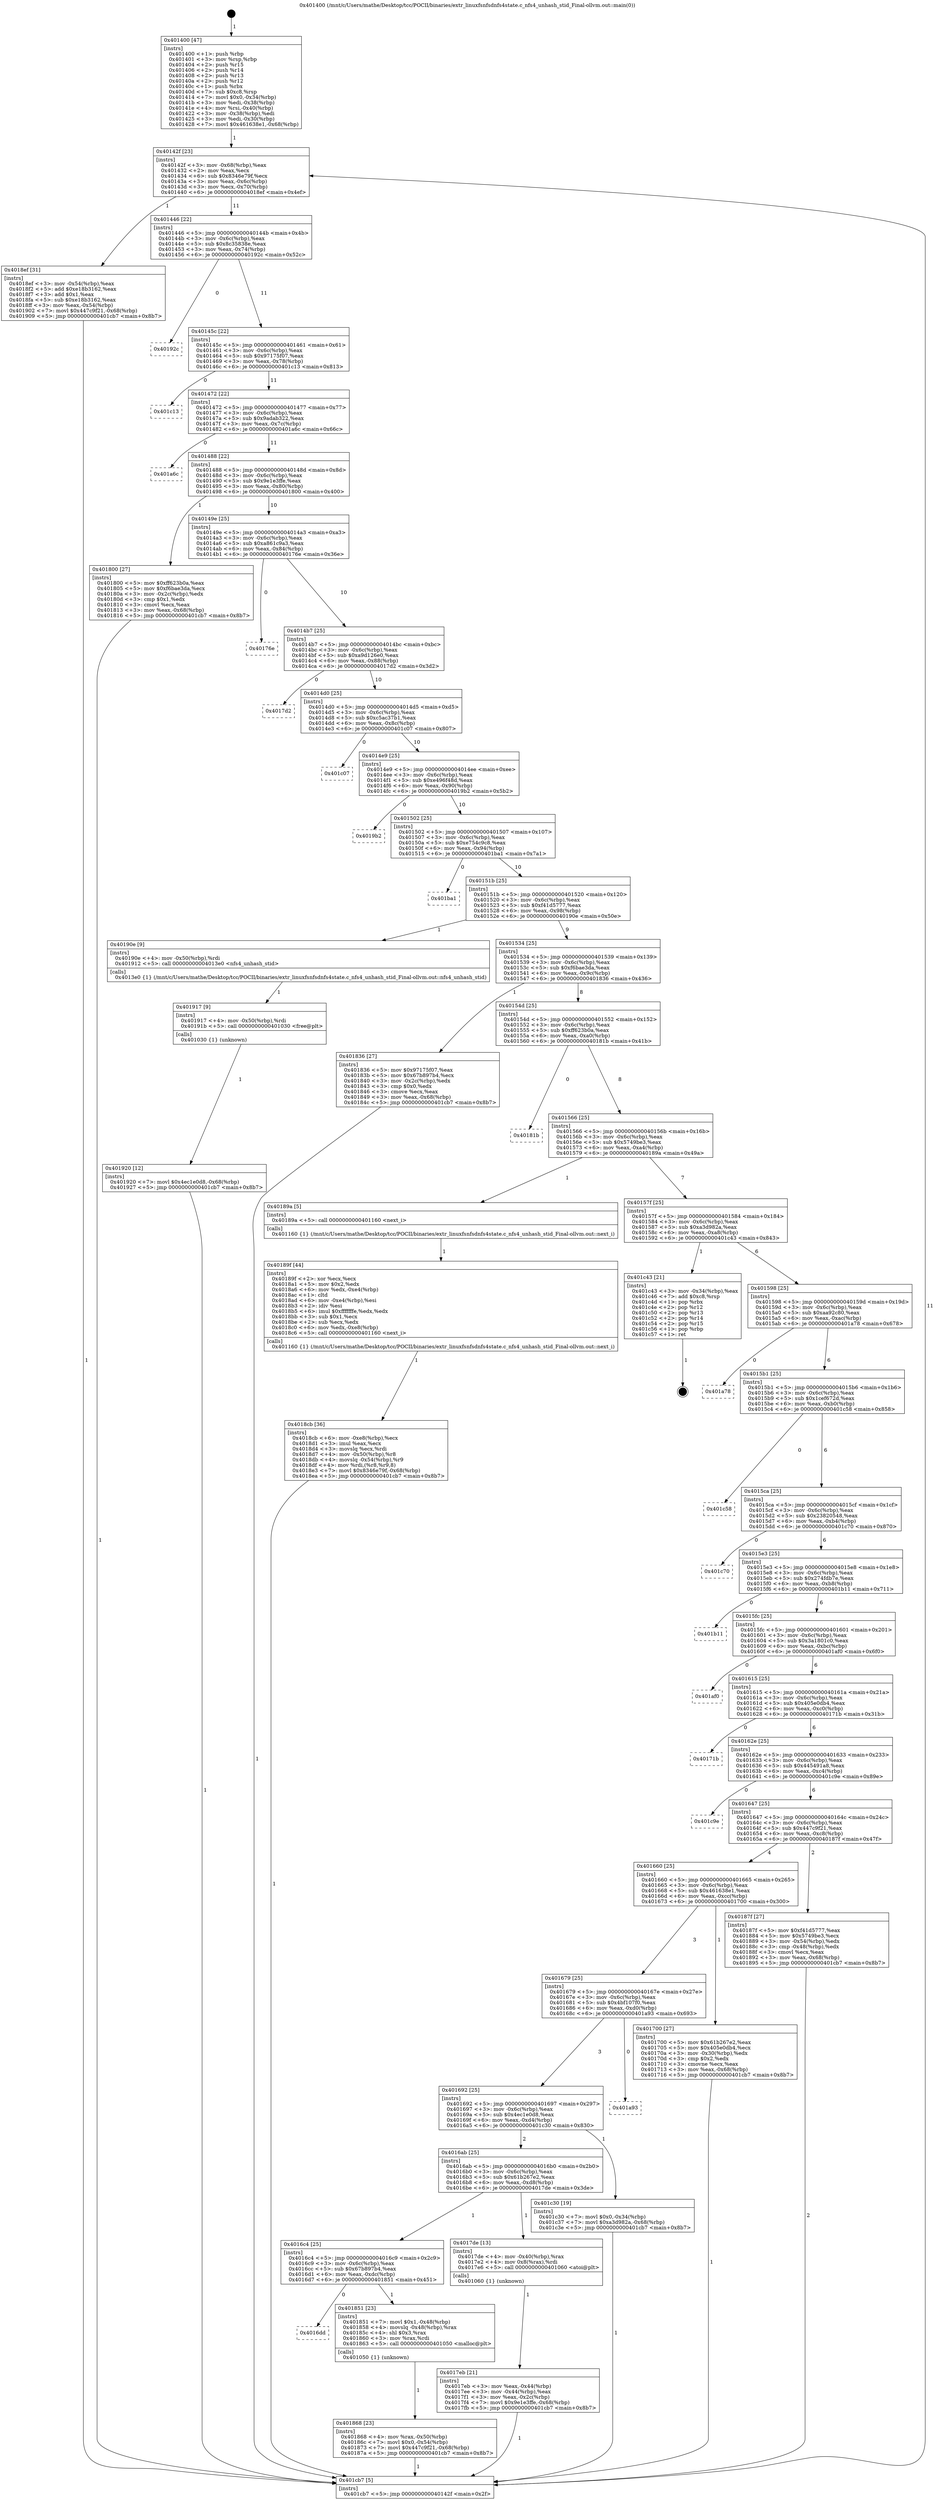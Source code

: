 digraph "0x401400" {
  label = "0x401400 (/mnt/c/Users/mathe/Desktop/tcc/POCII/binaries/extr_linuxfsnfsdnfs4state.c_nfs4_unhash_stid_Final-ollvm.out::main(0))"
  labelloc = "t"
  node[shape=record]

  Entry [label="",width=0.3,height=0.3,shape=circle,fillcolor=black,style=filled]
  "0x40142f" [label="{
     0x40142f [23]\l
     | [instrs]\l
     &nbsp;&nbsp;0x40142f \<+3\>: mov -0x68(%rbp),%eax\l
     &nbsp;&nbsp;0x401432 \<+2\>: mov %eax,%ecx\l
     &nbsp;&nbsp;0x401434 \<+6\>: sub $0x8346e79f,%ecx\l
     &nbsp;&nbsp;0x40143a \<+3\>: mov %eax,-0x6c(%rbp)\l
     &nbsp;&nbsp;0x40143d \<+3\>: mov %ecx,-0x70(%rbp)\l
     &nbsp;&nbsp;0x401440 \<+6\>: je 00000000004018ef \<main+0x4ef\>\l
  }"]
  "0x4018ef" [label="{
     0x4018ef [31]\l
     | [instrs]\l
     &nbsp;&nbsp;0x4018ef \<+3\>: mov -0x54(%rbp),%eax\l
     &nbsp;&nbsp;0x4018f2 \<+5\>: add $0xe18b3162,%eax\l
     &nbsp;&nbsp;0x4018f7 \<+3\>: add $0x1,%eax\l
     &nbsp;&nbsp;0x4018fa \<+5\>: sub $0xe18b3162,%eax\l
     &nbsp;&nbsp;0x4018ff \<+3\>: mov %eax,-0x54(%rbp)\l
     &nbsp;&nbsp;0x401902 \<+7\>: movl $0x447c9f21,-0x68(%rbp)\l
     &nbsp;&nbsp;0x401909 \<+5\>: jmp 0000000000401cb7 \<main+0x8b7\>\l
  }"]
  "0x401446" [label="{
     0x401446 [22]\l
     | [instrs]\l
     &nbsp;&nbsp;0x401446 \<+5\>: jmp 000000000040144b \<main+0x4b\>\l
     &nbsp;&nbsp;0x40144b \<+3\>: mov -0x6c(%rbp),%eax\l
     &nbsp;&nbsp;0x40144e \<+5\>: sub $0x8c35838e,%eax\l
     &nbsp;&nbsp;0x401453 \<+3\>: mov %eax,-0x74(%rbp)\l
     &nbsp;&nbsp;0x401456 \<+6\>: je 000000000040192c \<main+0x52c\>\l
  }"]
  Exit [label="",width=0.3,height=0.3,shape=circle,fillcolor=black,style=filled,peripheries=2]
  "0x40192c" [label="{
     0x40192c\l
  }", style=dashed]
  "0x40145c" [label="{
     0x40145c [22]\l
     | [instrs]\l
     &nbsp;&nbsp;0x40145c \<+5\>: jmp 0000000000401461 \<main+0x61\>\l
     &nbsp;&nbsp;0x401461 \<+3\>: mov -0x6c(%rbp),%eax\l
     &nbsp;&nbsp;0x401464 \<+5\>: sub $0x97175f07,%eax\l
     &nbsp;&nbsp;0x401469 \<+3\>: mov %eax,-0x78(%rbp)\l
     &nbsp;&nbsp;0x40146c \<+6\>: je 0000000000401c13 \<main+0x813\>\l
  }"]
  "0x401920" [label="{
     0x401920 [12]\l
     | [instrs]\l
     &nbsp;&nbsp;0x401920 \<+7\>: movl $0x4ec1e0d8,-0x68(%rbp)\l
     &nbsp;&nbsp;0x401927 \<+5\>: jmp 0000000000401cb7 \<main+0x8b7\>\l
  }"]
  "0x401c13" [label="{
     0x401c13\l
  }", style=dashed]
  "0x401472" [label="{
     0x401472 [22]\l
     | [instrs]\l
     &nbsp;&nbsp;0x401472 \<+5\>: jmp 0000000000401477 \<main+0x77\>\l
     &nbsp;&nbsp;0x401477 \<+3\>: mov -0x6c(%rbp),%eax\l
     &nbsp;&nbsp;0x40147a \<+5\>: sub $0x9adab322,%eax\l
     &nbsp;&nbsp;0x40147f \<+3\>: mov %eax,-0x7c(%rbp)\l
     &nbsp;&nbsp;0x401482 \<+6\>: je 0000000000401a6c \<main+0x66c\>\l
  }"]
  "0x401917" [label="{
     0x401917 [9]\l
     | [instrs]\l
     &nbsp;&nbsp;0x401917 \<+4\>: mov -0x50(%rbp),%rdi\l
     &nbsp;&nbsp;0x40191b \<+5\>: call 0000000000401030 \<free@plt\>\l
     | [calls]\l
     &nbsp;&nbsp;0x401030 \{1\} (unknown)\l
  }"]
  "0x401a6c" [label="{
     0x401a6c\l
  }", style=dashed]
  "0x401488" [label="{
     0x401488 [22]\l
     | [instrs]\l
     &nbsp;&nbsp;0x401488 \<+5\>: jmp 000000000040148d \<main+0x8d\>\l
     &nbsp;&nbsp;0x40148d \<+3\>: mov -0x6c(%rbp),%eax\l
     &nbsp;&nbsp;0x401490 \<+5\>: sub $0x9e1e3ffe,%eax\l
     &nbsp;&nbsp;0x401495 \<+3\>: mov %eax,-0x80(%rbp)\l
     &nbsp;&nbsp;0x401498 \<+6\>: je 0000000000401800 \<main+0x400\>\l
  }"]
  "0x4018cb" [label="{
     0x4018cb [36]\l
     | [instrs]\l
     &nbsp;&nbsp;0x4018cb \<+6\>: mov -0xe8(%rbp),%ecx\l
     &nbsp;&nbsp;0x4018d1 \<+3\>: imul %eax,%ecx\l
     &nbsp;&nbsp;0x4018d4 \<+3\>: movslq %ecx,%rdi\l
     &nbsp;&nbsp;0x4018d7 \<+4\>: mov -0x50(%rbp),%r8\l
     &nbsp;&nbsp;0x4018db \<+4\>: movslq -0x54(%rbp),%r9\l
     &nbsp;&nbsp;0x4018df \<+4\>: mov %rdi,(%r8,%r9,8)\l
     &nbsp;&nbsp;0x4018e3 \<+7\>: movl $0x8346e79f,-0x68(%rbp)\l
     &nbsp;&nbsp;0x4018ea \<+5\>: jmp 0000000000401cb7 \<main+0x8b7\>\l
  }"]
  "0x401800" [label="{
     0x401800 [27]\l
     | [instrs]\l
     &nbsp;&nbsp;0x401800 \<+5\>: mov $0xff623b0a,%eax\l
     &nbsp;&nbsp;0x401805 \<+5\>: mov $0xf6bae3da,%ecx\l
     &nbsp;&nbsp;0x40180a \<+3\>: mov -0x2c(%rbp),%edx\l
     &nbsp;&nbsp;0x40180d \<+3\>: cmp $0x1,%edx\l
     &nbsp;&nbsp;0x401810 \<+3\>: cmovl %ecx,%eax\l
     &nbsp;&nbsp;0x401813 \<+3\>: mov %eax,-0x68(%rbp)\l
     &nbsp;&nbsp;0x401816 \<+5\>: jmp 0000000000401cb7 \<main+0x8b7\>\l
  }"]
  "0x40149e" [label="{
     0x40149e [25]\l
     | [instrs]\l
     &nbsp;&nbsp;0x40149e \<+5\>: jmp 00000000004014a3 \<main+0xa3\>\l
     &nbsp;&nbsp;0x4014a3 \<+3\>: mov -0x6c(%rbp),%eax\l
     &nbsp;&nbsp;0x4014a6 \<+5\>: sub $0xa861c9a3,%eax\l
     &nbsp;&nbsp;0x4014ab \<+6\>: mov %eax,-0x84(%rbp)\l
     &nbsp;&nbsp;0x4014b1 \<+6\>: je 000000000040176e \<main+0x36e\>\l
  }"]
  "0x40189f" [label="{
     0x40189f [44]\l
     | [instrs]\l
     &nbsp;&nbsp;0x40189f \<+2\>: xor %ecx,%ecx\l
     &nbsp;&nbsp;0x4018a1 \<+5\>: mov $0x2,%edx\l
     &nbsp;&nbsp;0x4018a6 \<+6\>: mov %edx,-0xe4(%rbp)\l
     &nbsp;&nbsp;0x4018ac \<+1\>: cltd\l
     &nbsp;&nbsp;0x4018ad \<+6\>: mov -0xe4(%rbp),%esi\l
     &nbsp;&nbsp;0x4018b3 \<+2\>: idiv %esi\l
     &nbsp;&nbsp;0x4018b5 \<+6\>: imul $0xfffffffe,%edx,%edx\l
     &nbsp;&nbsp;0x4018bb \<+3\>: sub $0x1,%ecx\l
     &nbsp;&nbsp;0x4018be \<+2\>: sub %ecx,%edx\l
     &nbsp;&nbsp;0x4018c0 \<+6\>: mov %edx,-0xe8(%rbp)\l
     &nbsp;&nbsp;0x4018c6 \<+5\>: call 0000000000401160 \<next_i\>\l
     | [calls]\l
     &nbsp;&nbsp;0x401160 \{1\} (/mnt/c/Users/mathe/Desktop/tcc/POCII/binaries/extr_linuxfsnfsdnfs4state.c_nfs4_unhash_stid_Final-ollvm.out::next_i)\l
  }"]
  "0x40176e" [label="{
     0x40176e\l
  }", style=dashed]
  "0x4014b7" [label="{
     0x4014b7 [25]\l
     | [instrs]\l
     &nbsp;&nbsp;0x4014b7 \<+5\>: jmp 00000000004014bc \<main+0xbc\>\l
     &nbsp;&nbsp;0x4014bc \<+3\>: mov -0x6c(%rbp),%eax\l
     &nbsp;&nbsp;0x4014bf \<+5\>: sub $0xa9d126e0,%eax\l
     &nbsp;&nbsp;0x4014c4 \<+6\>: mov %eax,-0x88(%rbp)\l
     &nbsp;&nbsp;0x4014ca \<+6\>: je 00000000004017d2 \<main+0x3d2\>\l
  }"]
  "0x401868" [label="{
     0x401868 [23]\l
     | [instrs]\l
     &nbsp;&nbsp;0x401868 \<+4\>: mov %rax,-0x50(%rbp)\l
     &nbsp;&nbsp;0x40186c \<+7\>: movl $0x0,-0x54(%rbp)\l
     &nbsp;&nbsp;0x401873 \<+7\>: movl $0x447c9f21,-0x68(%rbp)\l
     &nbsp;&nbsp;0x40187a \<+5\>: jmp 0000000000401cb7 \<main+0x8b7\>\l
  }"]
  "0x4017d2" [label="{
     0x4017d2\l
  }", style=dashed]
  "0x4014d0" [label="{
     0x4014d0 [25]\l
     | [instrs]\l
     &nbsp;&nbsp;0x4014d0 \<+5\>: jmp 00000000004014d5 \<main+0xd5\>\l
     &nbsp;&nbsp;0x4014d5 \<+3\>: mov -0x6c(%rbp),%eax\l
     &nbsp;&nbsp;0x4014d8 \<+5\>: sub $0xc5ac37b1,%eax\l
     &nbsp;&nbsp;0x4014dd \<+6\>: mov %eax,-0x8c(%rbp)\l
     &nbsp;&nbsp;0x4014e3 \<+6\>: je 0000000000401c07 \<main+0x807\>\l
  }"]
  "0x4016dd" [label="{
     0x4016dd\l
  }", style=dashed]
  "0x401c07" [label="{
     0x401c07\l
  }", style=dashed]
  "0x4014e9" [label="{
     0x4014e9 [25]\l
     | [instrs]\l
     &nbsp;&nbsp;0x4014e9 \<+5\>: jmp 00000000004014ee \<main+0xee\>\l
     &nbsp;&nbsp;0x4014ee \<+3\>: mov -0x6c(%rbp),%eax\l
     &nbsp;&nbsp;0x4014f1 \<+5\>: sub $0xe496f48d,%eax\l
     &nbsp;&nbsp;0x4014f6 \<+6\>: mov %eax,-0x90(%rbp)\l
     &nbsp;&nbsp;0x4014fc \<+6\>: je 00000000004019b2 \<main+0x5b2\>\l
  }"]
  "0x401851" [label="{
     0x401851 [23]\l
     | [instrs]\l
     &nbsp;&nbsp;0x401851 \<+7\>: movl $0x1,-0x48(%rbp)\l
     &nbsp;&nbsp;0x401858 \<+4\>: movslq -0x48(%rbp),%rax\l
     &nbsp;&nbsp;0x40185c \<+4\>: shl $0x3,%rax\l
     &nbsp;&nbsp;0x401860 \<+3\>: mov %rax,%rdi\l
     &nbsp;&nbsp;0x401863 \<+5\>: call 0000000000401050 \<malloc@plt\>\l
     | [calls]\l
     &nbsp;&nbsp;0x401050 \{1\} (unknown)\l
  }"]
  "0x4019b2" [label="{
     0x4019b2\l
  }", style=dashed]
  "0x401502" [label="{
     0x401502 [25]\l
     | [instrs]\l
     &nbsp;&nbsp;0x401502 \<+5\>: jmp 0000000000401507 \<main+0x107\>\l
     &nbsp;&nbsp;0x401507 \<+3\>: mov -0x6c(%rbp),%eax\l
     &nbsp;&nbsp;0x40150a \<+5\>: sub $0xe754c9c8,%eax\l
     &nbsp;&nbsp;0x40150f \<+6\>: mov %eax,-0x94(%rbp)\l
     &nbsp;&nbsp;0x401515 \<+6\>: je 0000000000401ba1 \<main+0x7a1\>\l
  }"]
  "0x4017eb" [label="{
     0x4017eb [21]\l
     | [instrs]\l
     &nbsp;&nbsp;0x4017eb \<+3\>: mov %eax,-0x44(%rbp)\l
     &nbsp;&nbsp;0x4017ee \<+3\>: mov -0x44(%rbp),%eax\l
     &nbsp;&nbsp;0x4017f1 \<+3\>: mov %eax,-0x2c(%rbp)\l
     &nbsp;&nbsp;0x4017f4 \<+7\>: movl $0x9e1e3ffe,-0x68(%rbp)\l
     &nbsp;&nbsp;0x4017fb \<+5\>: jmp 0000000000401cb7 \<main+0x8b7\>\l
  }"]
  "0x401ba1" [label="{
     0x401ba1\l
  }", style=dashed]
  "0x40151b" [label="{
     0x40151b [25]\l
     | [instrs]\l
     &nbsp;&nbsp;0x40151b \<+5\>: jmp 0000000000401520 \<main+0x120\>\l
     &nbsp;&nbsp;0x401520 \<+3\>: mov -0x6c(%rbp),%eax\l
     &nbsp;&nbsp;0x401523 \<+5\>: sub $0xf41d5777,%eax\l
     &nbsp;&nbsp;0x401528 \<+6\>: mov %eax,-0x98(%rbp)\l
     &nbsp;&nbsp;0x40152e \<+6\>: je 000000000040190e \<main+0x50e\>\l
  }"]
  "0x4016c4" [label="{
     0x4016c4 [25]\l
     | [instrs]\l
     &nbsp;&nbsp;0x4016c4 \<+5\>: jmp 00000000004016c9 \<main+0x2c9\>\l
     &nbsp;&nbsp;0x4016c9 \<+3\>: mov -0x6c(%rbp),%eax\l
     &nbsp;&nbsp;0x4016cc \<+5\>: sub $0x67b897b4,%eax\l
     &nbsp;&nbsp;0x4016d1 \<+6\>: mov %eax,-0xdc(%rbp)\l
     &nbsp;&nbsp;0x4016d7 \<+6\>: je 0000000000401851 \<main+0x451\>\l
  }"]
  "0x40190e" [label="{
     0x40190e [9]\l
     | [instrs]\l
     &nbsp;&nbsp;0x40190e \<+4\>: mov -0x50(%rbp),%rdi\l
     &nbsp;&nbsp;0x401912 \<+5\>: call 00000000004013e0 \<nfs4_unhash_stid\>\l
     | [calls]\l
     &nbsp;&nbsp;0x4013e0 \{1\} (/mnt/c/Users/mathe/Desktop/tcc/POCII/binaries/extr_linuxfsnfsdnfs4state.c_nfs4_unhash_stid_Final-ollvm.out::nfs4_unhash_stid)\l
  }"]
  "0x401534" [label="{
     0x401534 [25]\l
     | [instrs]\l
     &nbsp;&nbsp;0x401534 \<+5\>: jmp 0000000000401539 \<main+0x139\>\l
     &nbsp;&nbsp;0x401539 \<+3\>: mov -0x6c(%rbp),%eax\l
     &nbsp;&nbsp;0x40153c \<+5\>: sub $0xf6bae3da,%eax\l
     &nbsp;&nbsp;0x401541 \<+6\>: mov %eax,-0x9c(%rbp)\l
     &nbsp;&nbsp;0x401547 \<+6\>: je 0000000000401836 \<main+0x436\>\l
  }"]
  "0x4017de" [label="{
     0x4017de [13]\l
     | [instrs]\l
     &nbsp;&nbsp;0x4017de \<+4\>: mov -0x40(%rbp),%rax\l
     &nbsp;&nbsp;0x4017e2 \<+4\>: mov 0x8(%rax),%rdi\l
     &nbsp;&nbsp;0x4017e6 \<+5\>: call 0000000000401060 \<atoi@plt\>\l
     | [calls]\l
     &nbsp;&nbsp;0x401060 \{1\} (unknown)\l
  }"]
  "0x401836" [label="{
     0x401836 [27]\l
     | [instrs]\l
     &nbsp;&nbsp;0x401836 \<+5\>: mov $0x97175f07,%eax\l
     &nbsp;&nbsp;0x40183b \<+5\>: mov $0x67b897b4,%ecx\l
     &nbsp;&nbsp;0x401840 \<+3\>: mov -0x2c(%rbp),%edx\l
     &nbsp;&nbsp;0x401843 \<+3\>: cmp $0x0,%edx\l
     &nbsp;&nbsp;0x401846 \<+3\>: cmove %ecx,%eax\l
     &nbsp;&nbsp;0x401849 \<+3\>: mov %eax,-0x68(%rbp)\l
     &nbsp;&nbsp;0x40184c \<+5\>: jmp 0000000000401cb7 \<main+0x8b7\>\l
  }"]
  "0x40154d" [label="{
     0x40154d [25]\l
     | [instrs]\l
     &nbsp;&nbsp;0x40154d \<+5\>: jmp 0000000000401552 \<main+0x152\>\l
     &nbsp;&nbsp;0x401552 \<+3\>: mov -0x6c(%rbp),%eax\l
     &nbsp;&nbsp;0x401555 \<+5\>: sub $0xff623b0a,%eax\l
     &nbsp;&nbsp;0x40155a \<+6\>: mov %eax,-0xa0(%rbp)\l
     &nbsp;&nbsp;0x401560 \<+6\>: je 000000000040181b \<main+0x41b\>\l
  }"]
  "0x4016ab" [label="{
     0x4016ab [25]\l
     | [instrs]\l
     &nbsp;&nbsp;0x4016ab \<+5\>: jmp 00000000004016b0 \<main+0x2b0\>\l
     &nbsp;&nbsp;0x4016b0 \<+3\>: mov -0x6c(%rbp),%eax\l
     &nbsp;&nbsp;0x4016b3 \<+5\>: sub $0x61b267e2,%eax\l
     &nbsp;&nbsp;0x4016b8 \<+6\>: mov %eax,-0xd8(%rbp)\l
     &nbsp;&nbsp;0x4016be \<+6\>: je 00000000004017de \<main+0x3de\>\l
  }"]
  "0x40181b" [label="{
     0x40181b\l
  }", style=dashed]
  "0x401566" [label="{
     0x401566 [25]\l
     | [instrs]\l
     &nbsp;&nbsp;0x401566 \<+5\>: jmp 000000000040156b \<main+0x16b\>\l
     &nbsp;&nbsp;0x40156b \<+3\>: mov -0x6c(%rbp),%eax\l
     &nbsp;&nbsp;0x40156e \<+5\>: sub $0x5749be3,%eax\l
     &nbsp;&nbsp;0x401573 \<+6\>: mov %eax,-0xa4(%rbp)\l
     &nbsp;&nbsp;0x401579 \<+6\>: je 000000000040189a \<main+0x49a\>\l
  }"]
  "0x401c30" [label="{
     0x401c30 [19]\l
     | [instrs]\l
     &nbsp;&nbsp;0x401c30 \<+7\>: movl $0x0,-0x34(%rbp)\l
     &nbsp;&nbsp;0x401c37 \<+7\>: movl $0xa3d982a,-0x68(%rbp)\l
     &nbsp;&nbsp;0x401c3e \<+5\>: jmp 0000000000401cb7 \<main+0x8b7\>\l
  }"]
  "0x40189a" [label="{
     0x40189a [5]\l
     | [instrs]\l
     &nbsp;&nbsp;0x40189a \<+5\>: call 0000000000401160 \<next_i\>\l
     | [calls]\l
     &nbsp;&nbsp;0x401160 \{1\} (/mnt/c/Users/mathe/Desktop/tcc/POCII/binaries/extr_linuxfsnfsdnfs4state.c_nfs4_unhash_stid_Final-ollvm.out::next_i)\l
  }"]
  "0x40157f" [label="{
     0x40157f [25]\l
     | [instrs]\l
     &nbsp;&nbsp;0x40157f \<+5\>: jmp 0000000000401584 \<main+0x184\>\l
     &nbsp;&nbsp;0x401584 \<+3\>: mov -0x6c(%rbp),%eax\l
     &nbsp;&nbsp;0x401587 \<+5\>: sub $0xa3d982a,%eax\l
     &nbsp;&nbsp;0x40158c \<+6\>: mov %eax,-0xa8(%rbp)\l
     &nbsp;&nbsp;0x401592 \<+6\>: je 0000000000401c43 \<main+0x843\>\l
  }"]
  "0x401692" [label="{
     0x401692 [25]\l
     | [instrs]\l
     &nbsp;&nbsp;0x401692 \<+5\>: jmp 0000000000401697 \<main+0x297\>\l
     &nbsp;&nbsp;0x401697 \<+3\>: mov -0x6c(%rbp),%eax\l
     &nbsp;&nbsp;0x40169a \<+5\>: sub $0x4ec1e0d8,%eax\l
     &nbsp;&nbsp;0x40169f \<+6\>: mov %eax,-0xd4(%rbp)\l
     &nbsp;&nbsp;0x4016a5 \<+6\>: je 0000000000401c30 \<main+0x830\>\l
  }"]
  "0x401c43" [label="{
     0x401c43 [21]\l
     | [instrs]\l
     &nbsp;&nbsp;0x401c43 \<+3\>: mov -0x34(%rbp),%eax\l
     &nbsp;&nbsp;0x401c46 \<+7\>: add $0xc8,%rsp\l
     &nbsp;&nbsp;0x401c4d \<+1\>: pop %rbx\l
     &nbsp;&nbsp;0x401c4e \<+2\>: pop %r12\l
     &nbsp;&nbsp;0x401c50 \<+2\>: pop %r13\l
     &nbsp;&nbsp;0x401c52 \<+2\>: pop %r14\l
     &nbsp;&nbsp;0x401c54 \<+2\>: pop %r15\l
     &nbsp;&nbsp;0x401c56 \<+1\>: pop %rbp\l
     &nbsp;&nbsp;0x401c57 \<+1\>: ret\l
  }"]
  "0x401598" [label="{
     0x401598 [25]\l
     | [instrs]\l
     &nbsp;&nbsp;0x401598 \<+5\>: jmp 000000000040159d \<main+0x19d\>\l
     &nbsp;&nbsp;0x40159d \<+3\>: mov -0x6c(%rbp),%eax\l
     &nbsp;&nbsp;0x4015a0 \<+5\>: sub $0xaa92c80,%eax\l
     &nbsp;&nbsp;0x4015a5 \<+6\>: mov %eax,-0xac(%rbp)\l
     &nbsp;&nbsp;0x4015ab \<+6\>: je 0000000000401a78 \<main+0x678\>\l
  }"]
  "0x401a93" [label="{
     0x401a93\l
  }", style=dashed]
  "0x401a78" [label="{
     0x401a78\l
  }", style=dashed]
  "0x4015b1" [label="{
     0x4015b1 [25]\l
     | [instrs]\l
     &nbsp;&nbsp;0x4015b1 \<+5\>: jmp 00000000004015b6 \<main+0x1b6\>\l
     &nbsp;&nbsp;0x4015b6 \<+3\>: mov -0x6c(%rbp),%eax\l
     &nbsp;&nbsp;0x4015b9 \<+5\>: sub $0x1cef672d,%eax\l
     &nbsp;&nbsp;0x4015be \<+6\>: mov %eax,-0xb0(%rbp)\l
     &nbsp;&nbsp;0x4015c4 \<+6\>: je 0000000000401c58 \<main+0x858\>\l
  }"]
  "0x401400" [label="{
     0x401400 [47]\l
     | [instrs]\l
     &nbsp;&nbsp;0x401400 \<+1\>: push %rbp\l
     &nbsp;&nbsp;0x401401 \<+3\>: mov %rsp,%rbp\l
     &nbsp;&nbsp;0x401404 \<+2\>: push %r15\l
     &nbsp;&nbsp;0x401406 \<+2\>: push %r14\l
     &nbsp;&nbsp;0x401408 \<+2\>: push %r13\l
     &nbsp;&nbsp;0x40140a \<+2\>: push %r12\l
     &nbsp;&nbsp;0x40140c \<+1\>: push %rbx\l
     &nbsp;&nbsp;0x40140d \<+7\>: sub $0xc8,%rsp\l
     &nbsp;&nbsp;0x401414 \<+7\>: movl $0x0,-0x34(%rbp)\l
     &nbsp;&nbsp;0x40141b \<+3\>: mov %edi,-0x38(%rbp)\l
     &nbsp;&nbsp;0x40141e \<+4\>: mov %rsi,-0x40(%rbp)\l
     &nbsp;&nbsp;0x401422 \<+3\>: mov -0x38(%rbp),%edi\l
     &nbsp;&nbsp;0x401425 \<+3\>: mov %edi,-0x30(%rbp)\l
     &nbsp;&nbsp;0x401428 \<+7\>: movl $0x461638e1,-0x68(%rbp)\l
  }"]
  "0x401c58" [label="{
     0x401c58\l
  }", style=dashed]
  "0x4015ca" [label="{
     0x4015ca [25]\l
     | [instrs]\l
     &nbsp;&nbsp;0x4015ca \<+5\>: jmp 00000000004015cf \<main+0x1cf\>\l
     &nbsp;&nbsp;0x4015cf \<+3\>: mov -0x6c(%rbp),%eax\l
     &nbsp;&nbsp;0x4015d2 \<+5\>: sub $0x23820548,%eax\l
     &nbsp;&nbsp;0x4015d7 \<+6\>: mov %eax,-0xb4(%rbp)\l
     &nbsp;&nbsp;0x4015dd \<+6\>: je 0000000000401c70 \<main+0x870\>\l
  }"]
  "0x401cb7" [label="{
     0x401cb7 [5]\l
     | [instrs]\l
     &nbsp;&nbsp;0x401cb7 \<+5\>: jmp 000000000040142f \<main+0x2f\>\l
  }"]
  "0x401c70" [label="{
     0x401c70\l
  }", style=dashed]
  "0x4015e3" [label="{
     0x4015e3 [25]\l
     | [instrs]\l
     &nbsp;&nbsp;0x4015e3 \<+5\>: jmp 00000000004015e8 \<main+0x1e8\>\l
     &nbsp;&nbsp;0x4015e8 \<+3\>: mov -0x6c(%rbp),%eax\l
     &nbsp;&nbsp;0x4015eb \<+5\>: sub $0x274fdb7e,%eax\l
     &nbsp;&nbsp;0x4015f0 \<+6\>: mov %eax,-0xb8(%rbp)\l
     &nbsp;&nbsp;0x4015f6 \<+6\>: je 0000000000401b11 \<main+0x711\>\l
  }"]
  "0x401679" [label="{
     0x401679 [25]\l
     | [instrs]\l
     &nbsp;&nbsp;0x401679 \<+5\>: jmp 000000000040167e \<main+0x27e\>\l
     &nbsp;&nbsp;0x40167e \<+3\>: mov -0x6c(%rbp),%eax\l
     &nbsp;&nbsp;0x401681 \<+5\>: sub $0x4bf107f0,%eax\l
     &nbsp;&nbsp;0x401686 \<+6\>: mov %eax,-0xd0(%rbp)\l
     &nbsp;&nbsp;0x40168c \<+6\>: je 0000000000401a93 \<main+0x693\>\l
  }"]
  "0x401b11" [label="{
     0x401b11\l
  }", style=dashed]
  "0x4015fc" [label="{
     0x4015fc [25]\l
     | [instrs]\l
     &nbsp;&nbsp;0x4015fc \<+5\>: jmp 0000000000401601 \<main+0x201\>\l
     &nbsp;&nbsp;0x401601 \<+3\>: mov -0x6c(%rbp),%eax\l
     &nbsp;&nbsp;0x401604 \<+5\>: sub $0x3a1801c0,%eax\l
     &nbsp;&nbsp;0x401609 \<+6\>: mov %eax,-0xbc(%rbp)\l
     &nbsp;&nbsp;0x40160f \<+6\>: je 0000000000401af0 \<main+0x6f0\>\l
  }"]
  "0x401700" [label="{
     0x401700 [27]\l
     | [instrs]\l
     &nbsp;&nbsp;0x401700 \<+5\>: mov $0x61b267e2,%eax\l
     &nbsp;&nbsp;0x401705 \<+5\>: mov $0x405e0db4,%ecx\l
     &nbsp;&nbsp;0x40170a \<+3\>: mov -0x30(%rbp),%edx\l
     &nbsp;&nbsp;0x40170d \<+3\>: cmp $0x2,%edx\l
     &nbsp;&nbsp;0x401710 \<+3\>: cmovne %ecx,%eax\l
     &nbsp;&nbsp;0x401713 \<+3\>: mov %eax,-0x68(%rbp)\l
     &nbsp;&nbsp;0x401716 \<+5\>: jmp 0000000000401cb7 \<main+0x8b7\>\l
  }"]
  "0x401af0" [label="{
     0x401af0\l
  }", style=dashed]
  "0x401615" [label="{
     0x401615 [25]\l
     | [instrs]\l
     &nbsp;&nbsp;0x401615 \<+5\>: jmp 000000000040161a \<main+0x21a\>\l
     &nbsp;&nbsp;0x40161a \<+3\>: mov -0x6c(%rbp),%eax\l
     &nbsp;&nbsp;0x40161d \<+5\>: sub $0x405e0db4,%eax\l
     &nbsp;&nbsp;0x401622 \<+6\>: mov %eax,-0xc0(%rbp)\l
     &nbsp;&nbsp;0x401628 \<+6\>: je 000000000040171b \<main+0x31b\>\l
  }"]
  "0x401660" [label="{
     0x401660 [25]\l
     | [instrs]\l
     &nbsp;&nbsp;0x401660 \<+5\>: jmp 0000000000401665 \<main+0x265\>\l
     &nbsp;&nbsp;0x401665 \<+3\>: mov -0x6c(%rbp),%eax\l
     &nbsp;&nbsp;0x401668 \<+5\>: sub $0x461638e1,%eax\l
     &nbsp;&nbsp;0x40166d \<+6\>: mov %eax,-0xcc(%rbp)\l
     &nbsp;&nbsp;0x401673 \<+6\>: je 0000000000401700 \<main+0x300\>\l
  }"]
  "0x40171b" [label="{
     0x40171b\l
  }", style=dashed]
  "0x40162e" [label="{
     0x40162e [25]\l
     | [instrs]\l
     &nbsp;&nbsp;0x40162e \<+5\>: jmp 0000000000401633 \<main+0x233\>\l
     &nbsp;&nbsp;0x401633 \<+3\>: mov -0x6c(%rbp),%eax\l
     &nbsp;&nbsp;0x401636 \<+5\>: sub $0x445491a8,%eax\l
     &nbsp;&nbsp;0x40163b \<+6\>: mov %eax,-0xc4(%rbp)\l
     &nbsp;&nbsp;0x401641 \<+6\>: je 0000000000401c9e \<main+0x89e\>\l
  }"]
  "0x40187f" [label="{
     0x40187f [27]\l
     | [instrs]\l
     &nbsp;&nbsp;0x40187f \<+5\>: mov $0xf41d5777,%eax\l
     &nbsp;&nbsp;0x401884 \<+5\>: mov $0x5749be3,%ecx\l
     &nbsp;&nbsp;0x401889 \<+3\>: mov -0x54(%rbp),%edx\l
     &nbsp;&nbsp;0x40188c \<+3\>: cmp -0x48(%rbp),%edx\l
     &nbsp;&nbsp;0x40188f \<+3\>: cmovl %ecx,%eax\l
     &nbsp;&nbsp;0x401892 \<+3\>: mov %eax,-0x68(%rbp)\l
     &nbsp;&nbsp;0x401895 \<+5\>: jmp 0000000000401cb7 \<main+0x8b7\>\l
  }"]
  "0x401c9e" [label="{
     0x401c9e\l
  }", style=dashed]
  "0x401647" [label="{
     0x401647 [25]\l
     | [instrs]\l
     &nbsp;&nbsp;0x401647 \<+5\>: jmp 000000000040164c \<main+0x24c\>\l
     &nbsp;&nbsp;0x40164c \<+3\>: mov -0x6c(%rbp),%eax\l
     &nbsp;&nbsp;0x40164f \<+5\>: sub $0x447c9f21,%eax\l
     &nbsp;&nbsp;0x401654 \<+6\>: mov %eax,-0xc8(%rbp)\l
     &nbsp;&nbsp;0x40165a \<+6\>: je 000000000040187f \<main+0x47f\>\l
  }"]
  Entry -> "0x401400" [label=" 1"]
  "0x40142f" -> "0x4018ef" [label=" 1"]
  "0x40142f" -> "0x401446" [label=" 11"]
  "0x401c43" -> Exit [label=" 1"]
  "0x401446" -> "0x40192c" [label=" 0"]
  "0x401446" -> "0x40145c" [label=" 11"]
  "0x401c30" -> "0x401cb7" [label=" 1"]
  "0x40145c" -> "0x401c13" [label=" 0"]
  "0x40145c" -> "0x401472" [label=" 11"]
  "0x401920" -> "0x401cb7" [label=" 1"]
  "0x401472" -> "0x401a6c" [label=" 0"]
  "0x401472" -> "0x401488" [label=" 11"]
  "0x401917" -> "0x401920" [label=" 1"]
  "0x401488" -> "0x401800" [label=" 1"]
  "0x401488" -> "0x40149e" [label=" 10"]
  "0x40190e" -> "0x401917" [label=" 1"]
  "0x40149e" -> "0x40176e" [label=" 0"]
  "0x40149e" -> "0x4014b7" [label=" 10"]
  "0x4018ef" -> "0x401cb7" [label=" 1"]
  "0x4014b7" -> "0x4017d2" [label=" 0"]
  "0x4014b7" -> "0x4014d0" [label=" 10"]
  "0x4018cb" -> "0x401cb7" [label=" 1"]
  "0x4014d0" -> "0x401c07" [label=" 0"]
  "0x4014d0" -> "0x4014e9" [label=" 10"]
  "0x40189f" -> "0x4018cb" [label=" 1"]
  "0x4014e9" -> "0x4019b2" [label=" 0"]
  "0x4014e9" -> "0x401502" [label=" 10"]
  "0x40189a" -> "0x40189f" [label=" 1"]
  "0x401502" -> "0x401ba1" [label=" 0"]
  "0x401502" -> "0x40151b" [label=" 10"]
  "0x401868" -> "0x401cb7" [label=" 1"]
  "0x40151b" -> "0x40190e" [label=" 1"]
  "0x40151b" -> "0x401534" [label=" 9"]
  "0x401851" -> "0x401868" [label=" 1"]
  "0x401534" -> "0x401836" [label=" 1"]
  "0x401534" -> "0x40154d" [label=" 8"]
  "0x4016c4" -> "0x4016dd" [label=" 0"]
  "0x40154d" -> "0x40181b" [label=" 0"]
  "0x40154d" -> "0x401566" [label=" 8"]
  "0x40187f" -> "0x401cb7" [label=" 2"]
  "0x401566" -> "0x40189a" [label=" 1"]
  "0x401566" -> "0x40157f" [label=" 7"]
  "0x401836" -> "0x401cb7" [label=" 1"]
  "0x40157f" -> "0x401c43" [label=" 1"]
  "0x40157f" -> "0x401598" [label=" 6"]
  "0x4017eb" -> "0x401cb7" [label=" 1"]
  "0x401598" -> "0x401a78" [label=" 0"]
  "0x401598" -> "0x4015b1" [label=" 6"]
  "0x4017de" -> "0x4017eb" [label=" 1"]
  "0x4015b1" -> "0x401c58" [label=" 0"]
  "0x4015b1" -> "0x4015ca" [label=" 6"]
  "0x4016ab" -> "0x4017de" [label=" 1"]
  "0x4015ca" -> "0x401c70" [label=" 0"]
  "0x4015ca" -> "0x4015e3" [label=" 6"]
  "0x4016c4" -> "0x401851" [label=" 1"]
  "0x4015e3" -> "0x401b11" [label=" 0"]
  "0x4015e3" -> "0x4015fc" [label=" 6"]
  "0x401692" -> "0x4016ab" [label=" 2"]
  "0x4015fc" -> "0x401af0" [label=" 0"]
  "0x4015fc" -> "0x401615" [label=" 6"]
  "0x401692" -> "0x401c30" [label=" 1"]
  "0x401615" -> "0x40171b" [label=" 0"]
  "0x401615" -> "0x40162e" [label=" 6"]
  "0x401679" -> "0x401692" [label=" 3"]
  "0x40162e" -> "0x401c9e" [label=" 0"]
  "0x40162e" -> "0x401647" [label=" 6"]
  "0x401679" -> "0x401a93" [label=" 0"]
  "0x401647" -> "0x40187f" [label=" 2"]
  "0x401647" -> "0x401660" [label=" 4"]
  "0x401800" -> "0x401cb7" [label=" 1"]
  "0x401660" -> "0x401700" [label=" 1"]
  "0x401660" -> "0x401679" [label=" 3"]
  "0x401700" -> "0x401cb7" [label=" 1"]
  "0x401400" -> "0x40142f" [label=" 1"]
  "0x401cb7" -> "0x40142f" [label=" 11"]
  "0x4016ab" -> "0x4016c4" [label=" 1"]
}
